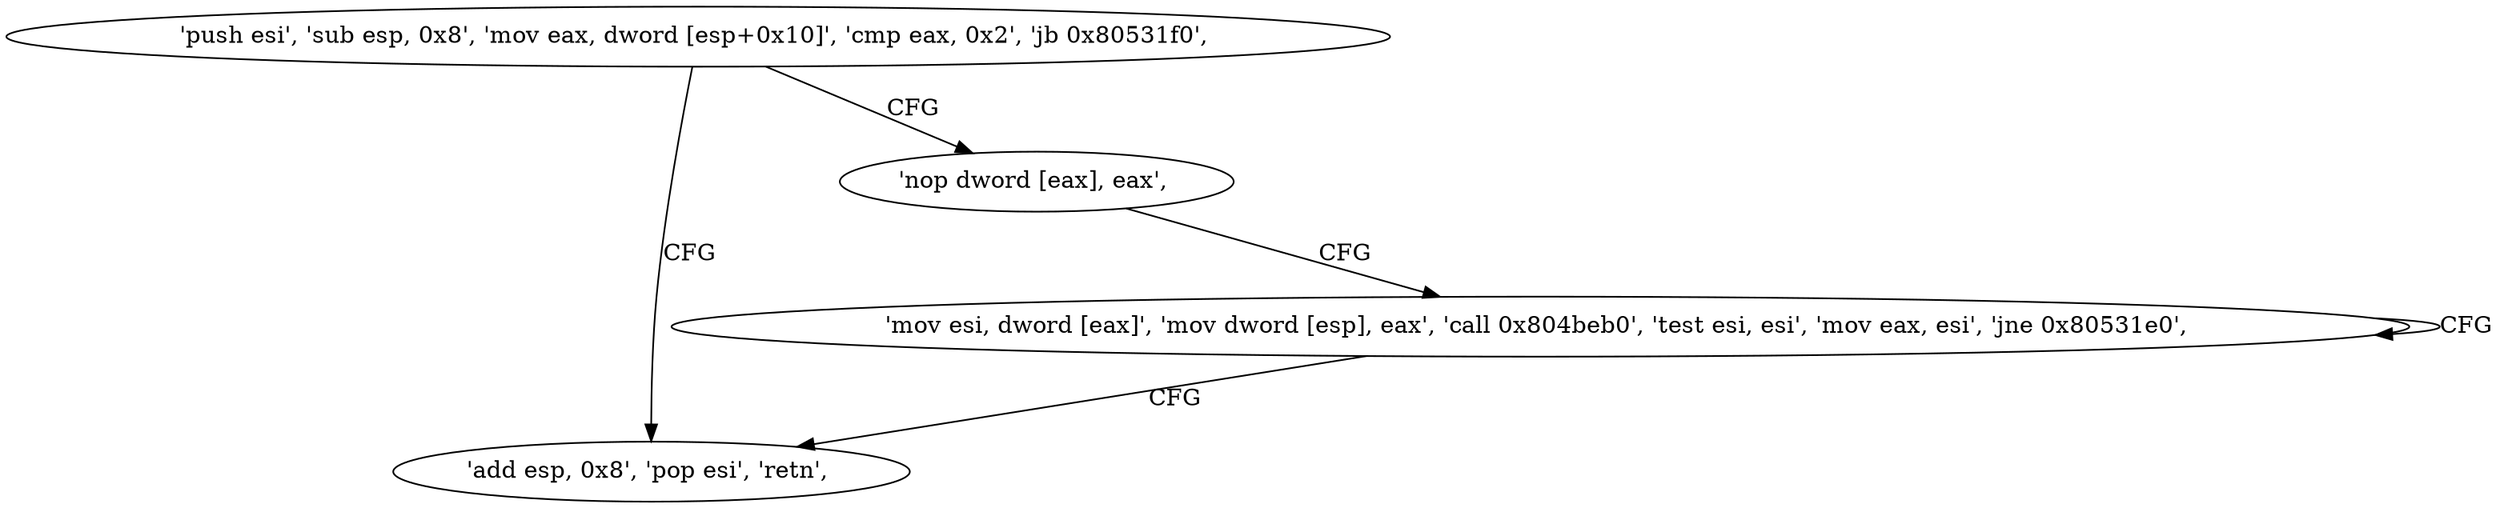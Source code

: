 digraph "func" {
"134558160" [label = "'push esi', 'sub esp, 0x8', 'mov eax, dword [esp+0x10]', 'cmp eax, 0x2', 'jb 0x80531f0', " ]
"134558192" [label = "'add esp, 0x8', 'pop esi', 'retn', " ]
"134558173" [label = "'nop dword [eax], eax', " ]
"134558176" [label = "'mov esi, dword [eax]', 'mov dword [esp], eax', 'call 0x804beb0', 'test esi, esi', 'mov eax, esi', 'jne 0x80531e0', " ]
"134558160" -> "134558192" [ label = "CFG" ]
"134558160" -> "134558173" [ label = "CFG" ]
"134558173" -> "134558176" [ label = "CFG" ]
"134558176" -> "134558176" [ label = "CFG" ]
"134558176" -> "134558192" [ label = "CFG" ]
}
